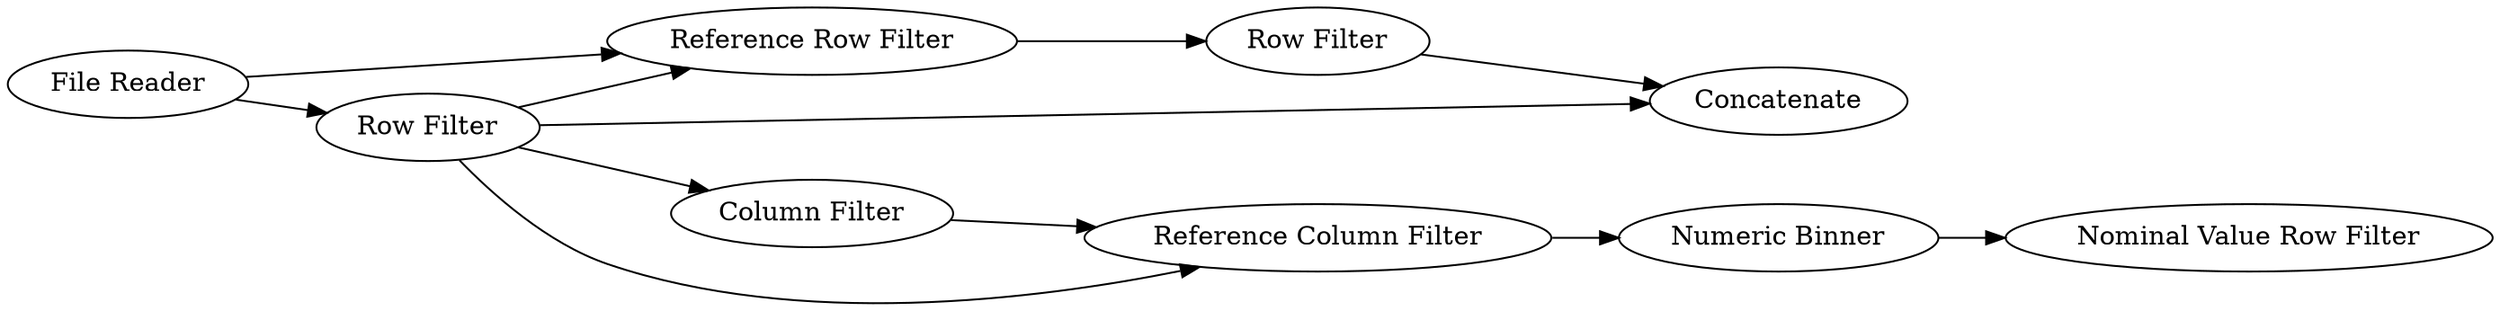 digraph {
	4 -> 5
	10 -> 7
	8 -> 9
	3 -> 4
	2 -> 9
	1 -> 2
	9 -> 10
	2 -> 5
	2 -> 3
	2 -> 8
	1 -> 3
	5 [label=Concatenate]
	1 [label="File Reader"]
	7 [label="Nominal Value Row Filter"]
	9 [label="Reference Column Filter"]
	4 [label="Row Filter"]
	8 [label="Column Filter"]
	3 [label="Reference Row Filter"]
	2 [label="Row Filter"]
	10 [label="Numeric Binner"]
	rankdir=LR
}
